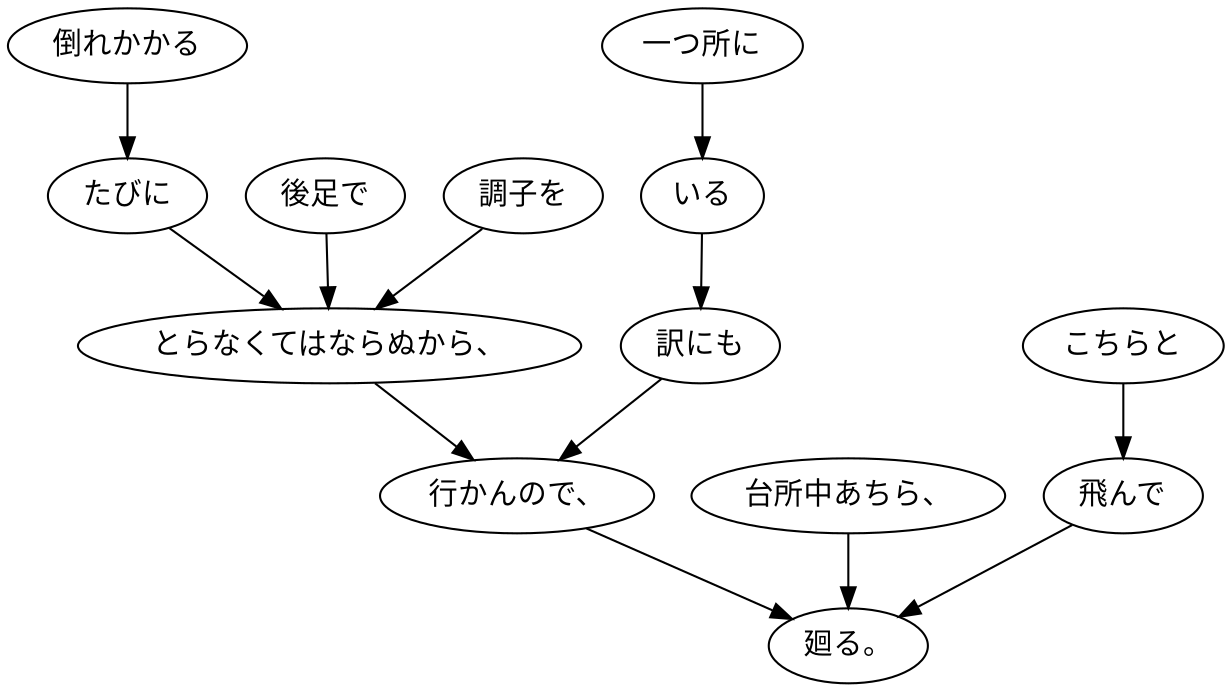 digraph graph619 {
	node0 [label="倒れかかる"];
	node1 [label="たびに"];
	node2 [label="後足で"];
	node3 [label="調子を"];
	node4 [label="とらなくてはならぬから、"];
	node5 [label="一つ所に"];
	node6 [label="いる"];
	node7 [label="訳にも"];
	node8 [label="行かんので、"];
	node9 [label="台所中あちら、"];
	node10 [label="こちらと"];
	node11 [label="飛んで"];
	node12 [label="廻る。"];
	node0 -> node1;
	node1 -> node4;
	node2 -> node4;
	node3 -> node4;
	node4 -> node8;
	node5 -> node6;
	node6 -> node7;
	node7 -> node8;
	node8 -> node12;
	node9 -> node12;
	node10 -> node11;
	node11 -> node12;
}
